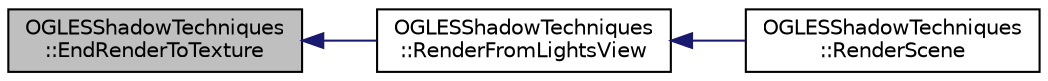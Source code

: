 digraph "OGLESShadowTechniques::EndRenderToTexture"
{
  edge [fontname="Helvetica",fontsize="10",labelfontname="Helvetica",labelfontsize="10"];
  node [fontname="Helvetica",fontsize="10",shape=record];
  rankdir="LR";
  Node1 [label="OGLESShadowTechniques\l::EndRenderToTexture",height=0.2,width=0.4,color="black", fillcolor="grey75", style="filled", fontcolor="black"];
  Node1 -> Node2 [dir="back",color="midnightblue",fontsize="10",style="solid"];
  Node2 [label="OGLESShadowTechniques\l::RenderFromLightsView",height=0.2,width=0.4,color="black", fillcolor="white", style="filled",URL="$class_o_g_l_e_s_shadow_techniques.html#afe4ca042c15e1f2a57ed09f97feb8633"];
  Node2 -> Node3 [dir="back",color="midnightblue",fontsize="10",style="solid"];
  Node3 [label="OGLESShadowTechniques\l::RenderScene",height=0.2,width=0.4,color="black", fillcolor="white", style="filled",URL="$class_o_g_l_e_s_shadow_techniques.html#aec061fb774765373606c7208c0bbaaac"];
}
